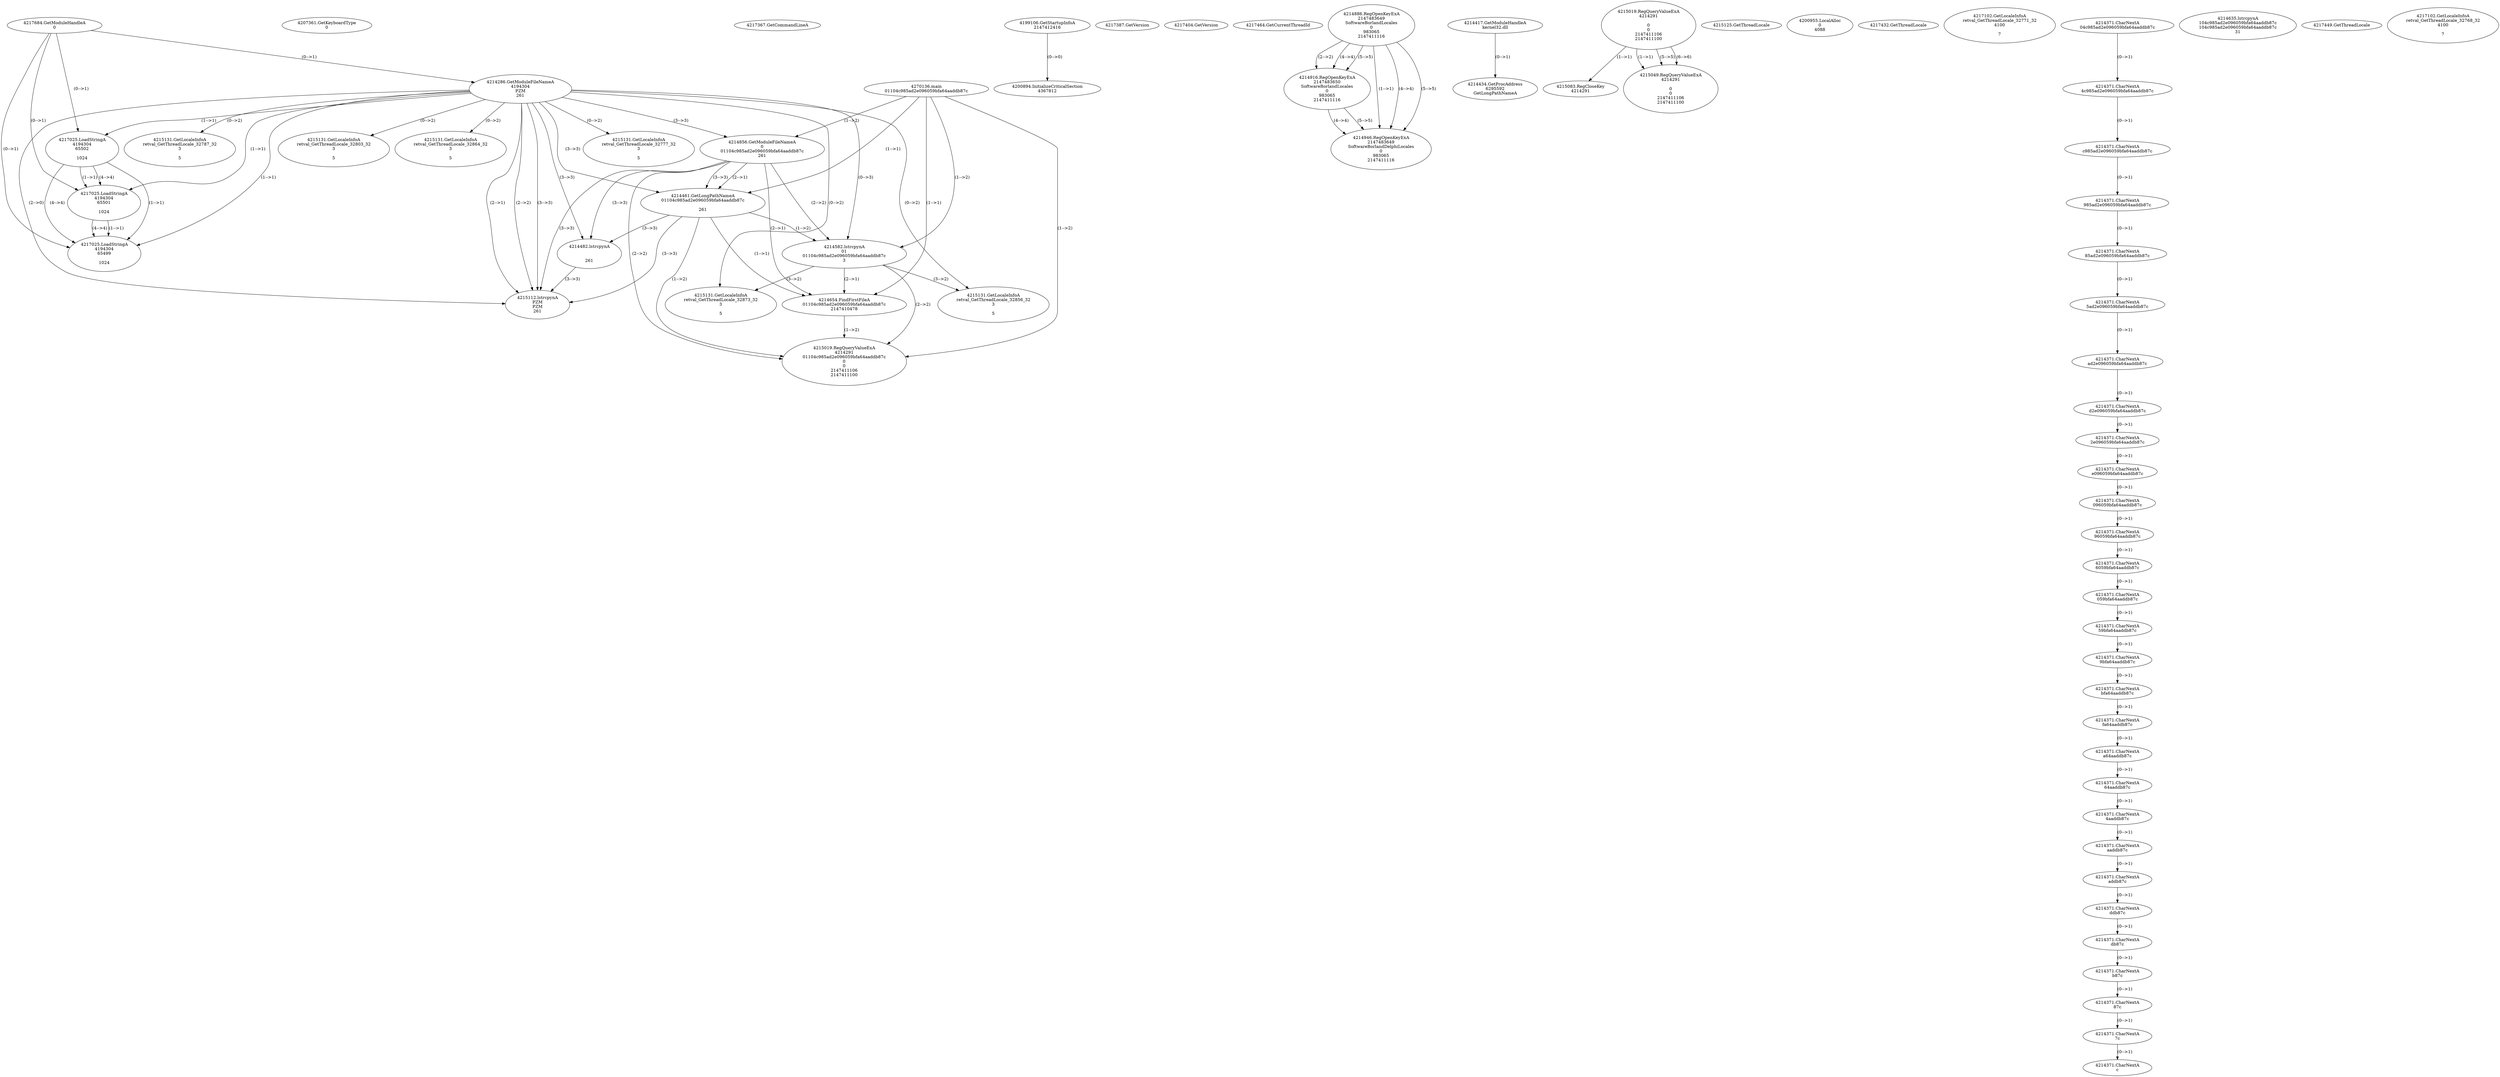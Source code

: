 // Global SCDG with merge call
digraph {
	0 [label="4270136.main
01104c985ad2e096059bfa64aaddb87c"]
	1 [label="4217684.GetModuleHandleA
0"]
	2 [label="4207361.GetKeyboardType
0"]
	3 [label="4217367.GetCommandLineA
"]
	4 [label="4199106.GetStartupInfoA
2147412416"]
	5 [label="4217387.GetVersion
"]
	6 [label="4217404.GetVersion
"]
	7 [label="4217464.GetCurrentThreadId
"]
	8 [label="4214286.GetModuleFileNameA
4194304
PZM
261"]
	1 -> 8 [label="(0-->1)"]
	9 [label="4214856.GetModuleFileNameA
0
01104c985ad2e096059bfa64aaddb87c
261"]
	0 -> 9 [label="(1-->2)"]
	8 -> 9 [label="(3-->3)"]
	10 [label="4214886.RegOpenKeyExA
2147483649
Software\Borland\Locales
0
983065
2147411116"]
	11 [label="4214417.GetModuleHandleA
kernel32.dll"]
	12 [label="4214434.GetProcAddress
6295592
GetLongPathNameA"]
	11 -> 12 [label="(0-->1)"]
	13 [label="4214461.GetLongPathNameA
01104c985ad2e096059bfa64aaddb87c

261"]
	0 -> 13 [label="(1-->1)"]
	9 -> 13 [label="(2-->1)"]
	8 -> 13 [label="(3-->3)"]
	9 -> 13 [label="(3-->3)"]
	14 [label="4214482.lstrcpynA


261"]
	8 -> 14 [label="(3-->3)"]
	9 -> 14 [label="(3-->3)"]
	13 -> 14 [label="(3-->3)"]
	15 [label="4215019.RegQueryValueExA
4214291

0
0
2147411106
2147411100"]
	16 [label="4215083.RegCloseKey
4214291"]
	15 -> 16 [label="(1-->1)"]
	17 [label="4215112.lstrcpynA
PZM
PZM
261"]
	8 -> 17 [label="(2-->1)"]
	8 -> 17 [label="(2-->2)"]
	8 -> 17 [label="(3-->3)"]
	9 -> 17 [label="(3-->3)"]
	13 -> 17 [label="(3-->3)"]
	14 -> 17 [label="(3-->3)"]
	8 -> 17 [label="(2-->0)"]
	18 [label="4215125.GetThreadLocale
"]
	19 [label="4215131.GetLocaleInfoA
retval_GetThreadLocale_32787_32
3

5"]
	8 -> 19 [label="(0-->2)"]
	20 [label="4217025.LoadStringA
4194304
65502

1024"]
	1 -> 20 [label="(0-->1)"]
	8 -> 20 [label="(1-->1)"]
	21 [label="4217025.LoadStringA
4194304
65501

1024"]
	1 -> 21 [label="(0-->1)"]
	8 -> 21 [label="(1-->1)"]
	20 -> 21 [label="(1-->1)"]
	20 -> 21 [label="(4-->4)"]
	22 [label="4217025.LoadStringA
4194304
65499

1024"]
	1 -> 22 [label="(0-->1)"]
	8 -> 22 [label="(1-->1)"]
	20 -> 22 [label="(1-->1)"]
	21 -> 22 [label="(1-->1)"]
	20 -> 22 [label="(4-->4)"]
	21 -> 22 [label="(4-->4)"]
	23 [label="4200894.InitializeCriticalSection
4367812"]
	4 -> 23 [label="(0-->0)"]
	24 [label="4200955.LocalAlloc
0
4088"]
	25 [label="4214916.RegOpenKeyExA
2147483650
Software\Borland\Locales
0
983065
2147411116"]
	10 -> 25 [label="(2-->2)"]
	10 -> 25 [label="(4-->4)"]
	10 -> 25 [label="(5-->5)"]
	26 [label="4215049.RegQueryValueExA
4214291

0
0
2147411106
2147411100"]
	15 -> 26 [label="(1-->1)"]
	15 -> 26 [label="(5-->5)"]
	15 -> 26 [label="(6-->6)"]
	27 [label="4215131.GetLocaleInfoA
retval_GetThreadLocale_32803_32
3

5"]
	8 -> 27 [label="(0-->2)"]
	28 [label="4217432.GetThreadLocale
"]
	29 [label="4217102.GetLocaleInfoA
retval_GetThreadLocale_32771_32
4100

7"]
	30 [label="4214946.RegOpenKeyExA
2147483649
Software\Borland\Delphi\Locales
0
983065
2147411116"]
	10 -> 30 [label="(1-->1)"]
	10 -> 30 [label="(4-->4)"]
	25 -> 30 [label="(4-->4)"]
	10 -> 30 [label="(5-->5)"]
	25 -> 30 [label="(5-->5)"]
	31 [label="4215131.GetLocaleInfoA
retval_GetThreadLocale_32864_32
3

5"]
	8 -> 31 [label="(0-->2)"]
	32 [label="4214582.lstrcpynA
01
01104c985ad2e096059bfa64aaddb87c
3"]
	0 -> 32 [label="(1-->2)"]
	9 -> 32 [label="(2-->2)"]
	13 -> 32 [label="(1-->2)"]
	8 -> 32 [label="(0-->3)"]
	33 [label="4214371.CharNextA
04c985ad2e096059bfa64aaddb87c"]
	34 [label="4214371.CharNextA
4c985ad2e096059bfa64aaddb87c"]
	33 -> 34 [label="(0-->1)"]
	35 [label="4214371.CharNextA
c985ad2e096059bfa64aaddb87c"]
	34 -> 35 [label="(0-->1)"]
	36 [label="4214371.CharNextA
985ad2e096059bfa64aaddb87c"]
	35 -> 36 [label="(0-->1)"]
	37 [label="4214371.CharNextA
85ad2e096059bfa64aaddb87c"]
	36 -> 37 [label="(0-->1)"]
	38 [label="4214371.CharNextA
5ad2e096059bfa64aaddb87c"]
	37 -> 38 [label="(0-->1)"]
	39 [label="4214371.CharNextA
ad2e096059bfa64aaddb87c"]
	38 -> 39 [label="(0-->1)"]
	40 [label="4214371.CharNextA
d2e096059bfa64aaddb87c"]
	39 -> 40 [label="(0-->1)"]
	41 [label="4214371.CharNextA
2e096059bfa64aaddb87c"]
	40 -> 41 [label="(0-->1)"]
	42 [label="4214371.CharNextA
e096059bfa64aaddb87c"]
	41 -> 42 [label="(0-->1)"]
	43 [label="4214371.CharNextA
096059bfa64aaddb87c"]
	42 -> 43 [label="(0-->1)"]
	44 [label="4214371.CharNextA
96059bfa64aaddb87c"]
	43 -> 44 [label="(0-->1)"]
	45 [label="4214371.CharNextA
6059bfa64aaddb87c"]
	44 -> 45 [label="(0-->1)"]
	46 [label="4214371.CharNextA
059bfa64aaddb87c"]
	45 -> 46 [label="(0-->1)"]
	47 [label="4214371.CharNextA
59bfa64aaddb87c"]
	46 -> 47 [label="(0-->1)"]
	48 [label="4214371.CharNextA
9bfa64aaddb87c"]
	47 -> 48 [label="(0-->1)"]
	49 [label="4214371.CharNextA
bfa64aaddb87c"]
	48 -> 49 [label="(0-->1)"]
	50 [label="4214371.CharNextA
fa64aaddb87c"]
	49 -> 50 [label="(0-->1)"]
	51 [label="4214371.CharNextA
a64aaddb87c"]
	50 -> 51 [label="(0-->1)"]
	52 [label="4214371.CharNextA
64aaddb87c"]
	51 -> 52 [label="(0-->1)"]
	53 [label="4214371.CharNextA
4aaddb87c"]
	52 -> 53 [label="(0-->1)"]
	54 [label="4214371.CharNextA
aaddb87c"]
	53 -> 54 [label="(0-->1)"]
	55 [label="4214371.CharNextA
addb87c"]
	54 -> 55 [label="(0-->1)"]
	56 [label="4214371.CharNextA
ddb87c"]
	55 -> 56 [label="(0-->1)"]
	57 [label="4214371.CharNextA
db87c"]
	56 -> 57 [label="(0-->1)"]
	58 [label="4214371.CharNextA
b87c"]
	57 -> 58 [label="(0-->1)"]
	59 [label="4214371.CharNextA
87c"]
	58 -> 59 [label="(0-->1)"]
	60 [label="4214371.CharNextA
7c"]
	59 -> 60 [label="(0-->1)"]
	61 [label="4214371.CharNextA
c"]
	60 -> 61 [label="(0-->1)"]
	62 [label="4214635.lstrcpynA
104c985ad2e096059bfa64aaddb87c
104c985ad2e096059bfa64aaddb87c
31"]
	63 [label="4214654.FindFirstFileA
01104c985ad2e096059bfa64aaddb87c
2147410478"]
	0 -> 63 [label="(1-->1)"]
	9 -> 63 [label="(2-->1)"]
	13 -> 63 [label="(1-->1)"]
	32 -> 63 [label="(2-->1)"]
	64 [label="4215019.RegQueryValueExA
4214291
01104c985ad2e096059bfa64aaddb87c
0
0
2147411106
2147411100"]
	0 -> 64 [label="(1-->2)"]
	9 -> 64 [label="(2-->2)"]
	13 -> 64 [label="(1-->2)"]
	32 -> 64 [label="(2-->2)"]
	63 -> 64 [label="(1-->2)"]
	65 [label="4215131.GetLocaleInfoA
retval_GetThreadLocale_32856_32
3

5"]
	8 -> 65 [label="(0-->2)"]
	32 -> 65 [label="(3-->2)"]
	66 [label="4217449.GetThreadLocale
"]
	67 [label="4217102.GetLocaleInfoA
retval_GetThreadLocale_32768_32
4100

7"]
	68 [label="4215131.GetLocaleInfoA
retval_GetThreadLocale_32873_32
3

5"]
	8 -> 68 [label="(0-->2)"]
	32 -> 68 [label="(3-->2)"]
	69 [label="4215131.GetLocaleInfoA
retval_GetThreadLocale_32777_32
3

5"]
	8 -> 69 [label="(0-->2)"]
}
